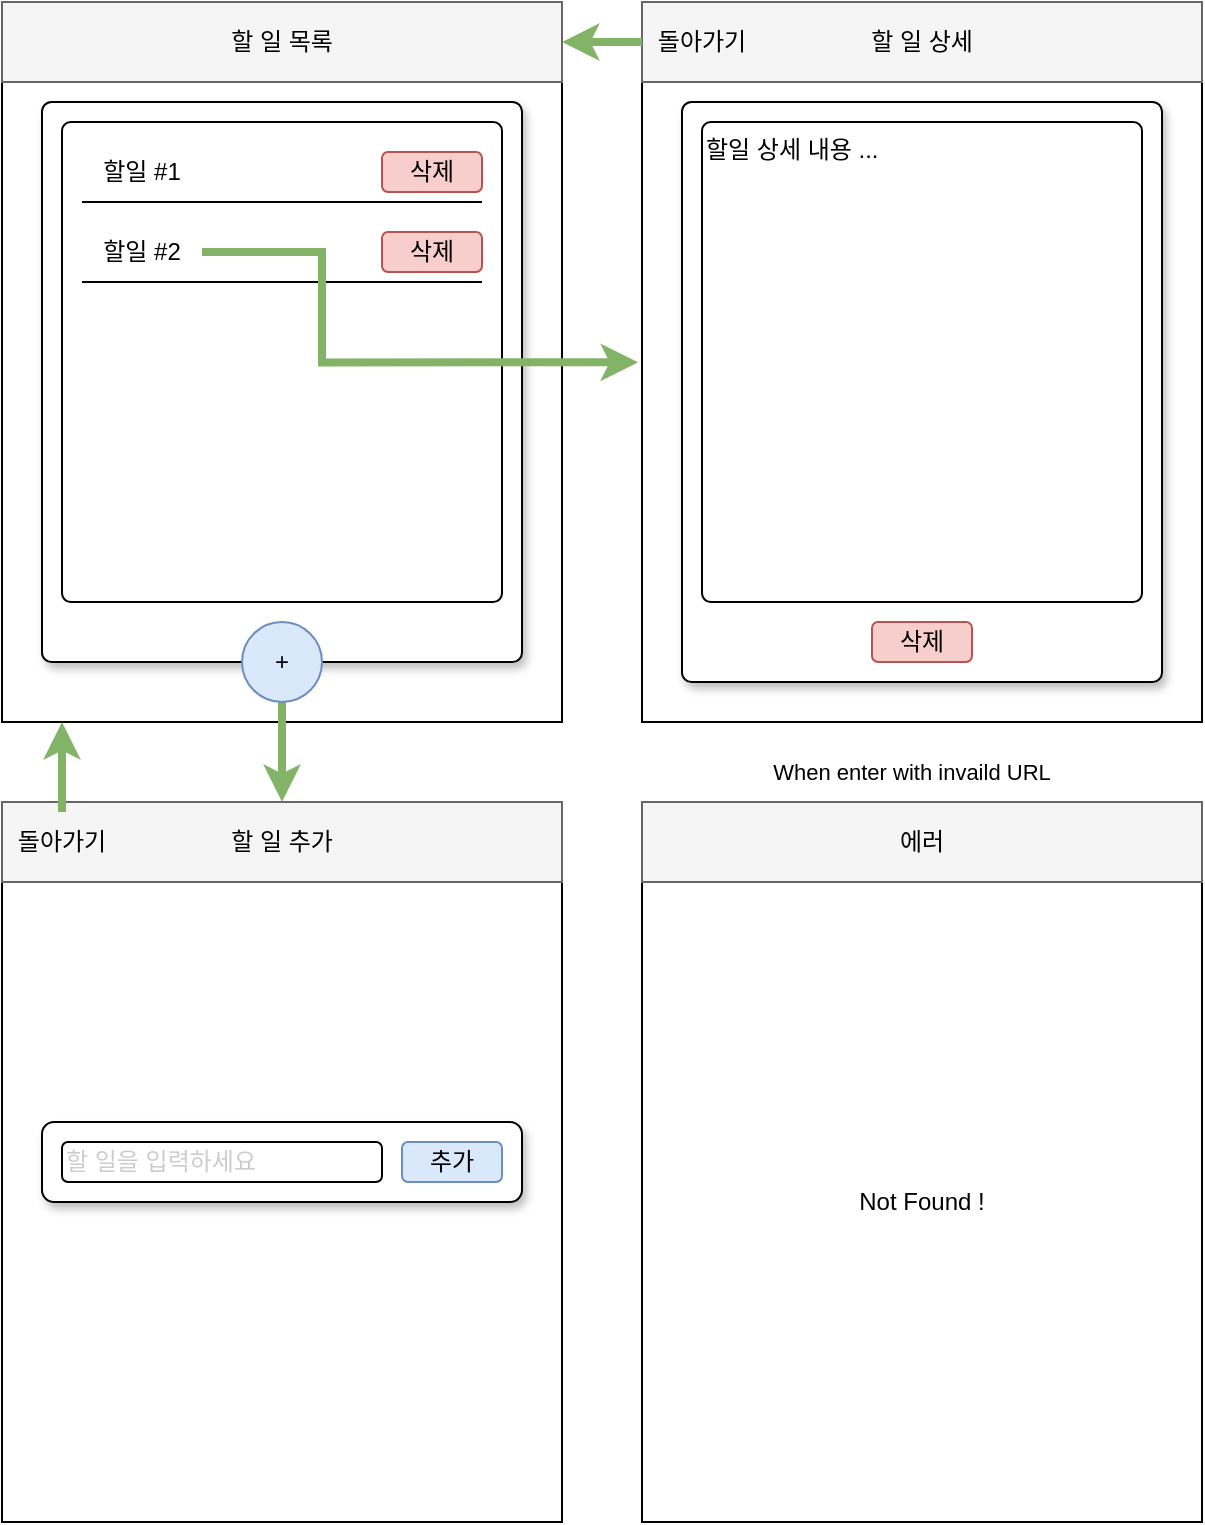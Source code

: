 <mxfile version="20.0.3" type="onedrive" pages="2"><diagram id="UnuEL5qQGzjxeCcSjCkZ" name="UI/UX"><mxGraphModel dx="2037" dy="1099" grid="1" gridSize="10" guides="1" tooltips="1" connect="1" arrows="1" fold="1" page="1" pageScale="1" pageWidth="827" pageHeight="1169" math="0" shadow="0"><root><mxCell id="0"/><mxCell id="1" parent="0"/><mxCell id="XHV6EdrptS_t0fvLdPVQ-52" value="" style="group" parent="1" vertex="1" connectable="0"><mxGeometry x="80" y="520" width="280" height="360" as="geometry"/></mxCell><mxCell id="XHV6EdrptS_t0fvLdPVQ-53" value="" style="rounded=0;whiteSpace=wrap;html=1;" parent="XHV6EdrptS_t0fvLdPVQ-52" vertex="1"><mxGeometry y="40" width="280" height="320" as="geometry"/></mxCell><mxCell id="XHV6EdrptS_t0fvLdPVQ-54" value="" style="rounded=0;whiteSpace=wrap;html=1;fillColor=#f5f5f5;strokeColor=#666666;fontColor=#333333;" parent="XHV6EdrptS_t0fvLdPVQ-52" vertex="1"><mxGeometry width="280" height="40" as="geometry"/></mxCell><mxCell id="XHV6EdrptS_t0fvLdPVQ-55" value="할 일 추가" style="text;html=1;strokeColor=none;fillColor=none;align=center;verticalAlign=middle;whiteSpace=wrap;rounded=0;" parent="XHV6EdrptS_t0fvLdPVQ-52" vertex="1"><mxGeometry x="110" y="5" width="60" height="30" as="geometry"/></mxCell><mxCell id="XHV6EdrptS_t0fvLdPVQ-56" value="" style="rounded=1;whiteSpace=wrap;html=1;shadow=1;" parent="XHV6EdrptS_t0fvLdPVQ-52" vertex="1"><mxGeometry x="20" y="160" width="240" height="40" as="geometry"/></mxCell><mxCell id="XHV6EdrptS_t0fvLdPVQ-67" value="추가" style="rounded=1;whiteSpace=wrap;html=1;fillColor=#dae8fc;strokeColor=#6c8ebf;" parent="XHV6EdrptS_t0fvLdPVQ-52" vertex="1"><mxGeometry x="200" y="170" width="50" height="20" as="geometry"/></mxCell><mxCell id="XHV6EdrptS_t0fvLdPVQ-57" value="&lt;font color=&quot;#cccccc&quot;&gt;할 일을 입력하세요&lt;/font&gt;" style="rounded=1;whiteSpace=wrap;html=1;align=left;" parent="XHV6EdrptS_t0fvLdPVQ-52" vertex="1"><mxGeometry x="30" y="170" width="160" height="20" as="geometry"/></mxCell><mxCell id="XHV6EdrptS_t0fvLdPVQ-68" style="edgeStyle=orthogonalEdgeStyle;rounded=0;orthogonalLoop=1;jettySize=auto;html=1;exitX=0.5;exitY=1;exitDx=0;exitDy=0;" parent="XHV6EdrptS_t0fvLdPVQ-52" source="XHV6EdrptS_t0fvLdPVQ-56" target="XHV6EdrptS_t0fvLdPVQ-56" edge="1"><mxGeometry relative="1" as="geometry"/></mxCell><mxCell id="XHV6EdrptS_t0fvLdPVQ-69" value="돌아가기" style="text;html=1;strokeColor=none;fillColor=none;align=center;verticalAlign=middle;whiteSpace=wrap;rounded=0;" parent="XHV6EdrptS_t0fvLdPVQ-52" vertex="1"><mxGeometry y="5" width="60" height="30" as="geometry"/></mxCell><mxCell id="XHV6EdrptS_t0fvLdPVQ-51" value="" style="group" parent="1" vertex="1" connectable="0"><mxGeometry x="80" y="120" width="280" height="360" as="geometry"/></mxCell><mxCell id="XHV6EdrptS_t0fvLdPVQ-47" value="" style="rounded=0;whiteSpace=wrap;html=1;" parent="XHV6EdrptS_t0fvLdPVQ-51" vertex="1"><mxGeometry y="40" width="280" height="320" as="geometry"/></mxCell><mxCell id="XHV6EdrptS_t0fvLdPVQ-48" value="" style="rounded=0;whiteSpace=wrap;html=1;fillColor=#f5f5f5;strokeColor=#666666;fontColor=#333333;" parent="XHV6EdrptS_t0fvLdPVQ-51" vertex="1"><mxGeometry width="280" height="40" as="geometry"/></mxCell><mxCell id="XHV6EdrptS_t0fvLdPVQ-49" value="할 일 목록" style="text;html=1;strokeColor=none;fillColor=none;align=center;verticalAlign=middle;whiteSpace=wrap;rounded=0;" parent="XHV6EdrptS_t0fvLdPVQ-51" vertex="1"><mxGeometry x="110" y="5" width="60" height="30" as="geometry"/></mxCell><mxCell id="XHV6EdrptS_t0fvLdPVQ-22" value="" style="rounded=1;whiteSpace=wrap;html=1;perimeterSpacing=0;perimeter=rectanglePerimeter;arcSize=2;shadow=1;" parent="1" vertex="1"><mxGeometry x="100" y="170" width="240" height="280" as="geometry"/></mxCell><mxCell id="XHV6EdrptS_t0fvLdPVQ-23" value="" style="rounded=1;whiteSpace=wrap;html=1;arcSize=2;" parent="1" vertex="1"><mxGeometry x="110" y="180" width="220" height="240" as="geometry"/></mxCell><mxCell id="XHV6EdrptS_t0fvLdPVQ-24" value="" style="group" parent="1" vertex="1" connectable="0"><mxGeometry x="120" y="190" width="200" height="30" as="geometry"/></mxCell><mxCell id="XHV6EdrptS_t0fvLdPVQ-25" value="할일 #1" style="text;html=1;strokeColor=none;fillColor=none;align=center;verticalAlign=middle;whiteSpace=wrap;rounded=0;" parent="XHV6EdrptS_t0fvLdPVQ-24" vertex="1"><mxGeometry width="60" height="30" as="geometry"/></mxCell><mxCell id="XHV6EdrptS_t0fvLdPVQ-26" value="" style="endArrow=none;html=1;rounded=0;" parent="XHV6EdrptS_t0fvLdPVQ-24" edge="1"><mxGeometry width="50" height="50" relative="1" as="geometry"><mxPoint y="30" as="sourcePoint"/><mxPoint x="200" y="30" as="targetPoint"/></mxGeometry></mxCell><mxCell id="XHV6EdrptS_t0fvLdPVQ-27" value="삭제" style="rounded=1;whiteSpace=wrap;html=1;fillColor=#f8cecc;strokeColor=#b85450;" parent="XHV6EdrptS_t0fvLdPVQ-24" vertex="1"><mxGeometry x="150" y="5" width="50" height="20" as="geometry"/></mxCell><mxCell id="XHV6EdrptS_t0fvLdPVQ-28" value="" style="group" parent="1" vertex="1" connectable="0"><mxGeometry x="120" y="230" width="200" height="30" as="geometry"/></mxCell><mxCell id="XHV6EdrptS_t0fvLdPVQ-29" value="할일 #2" style="text;html=1;strokeColor=none;fillColor=none;align=center;verticalAlign=middle;whiteSpace=wrap;rounded=0;" parent="XHV6EdrptS_t0fvLdPVQ-28" vertex="1"><mxGeometry width="60" height="30" as="geometry"/></mxCell><mxCell id="XHV6EdrptS_t0fvLdPVQ-30" value="" style="endArrow=none;html=1;rounded=0;" parent="XHV6EdrptS_t0fvLdPVQ-28" edge="1"><mxGeometry width="50" height="50" relative="1" as="geometry"><mxPoint y="30" as="sourcePoint"/><mxPoint x="200" y="30" as="targetPoint"/></mxGeometry></mxCell><mxCell id="XHV6EdrptS_t0fvLdPVQ-31" value="삭제" style="rounded=1;whiteSpace=wrap;html=1;fillColor=#f8cecc;strokeColor=#b85450;" parent="XHV6EdrptS_t0fvLdPVQ-28" vertex="1"><mxGeometry x="150" y="5" width="50" height="20" as="geometry"/></mxCell><mxCell id="XHV6EdrptS_t0fvLdPVQ-102" style="edgeStyle=orthogonalEdgeStyle;rounded=0;orthogonalLoop=1;jettySize=auto;html=1;entryX=0.5;entryY=0;entryDx=0;entryDy=0;fontSize=11;fontColor=#000000;strokeWidth=4;fillColor=#d5e8d4;strokeColor=#82b366;" parent="1" source="XHV6EdrptS_t0fvLdPVQ-32" target="XHV6EdrptS_t0fvLdPVQ-54" edge="1"><mxGeometry relative="1" as="geometry"/></mxCell><mxCell id="XHV6EdrptS_t0fvLdPVQ-32" value="+" style="ellipse;whiteSpace=wrap;html=1;aspect=fixed;fillColor=#dae8fc;strokeColor=#6c8ebf;" parent="1" vertex="1"><mxGeometry x="200" y="430" width="40" height="40" as="geometry"/></mxCell><mxCell id="XHV6EdrptS_t0fvLdPVQ-70" value="" style="group" parent="1" vertex="1" connectable="0"><mxGeometry x="400" y="120" width="280" height="360" as="geometry"/></mxCell><mxCell id="XHV6EdrptS_t0fvLdPVQ-71" value="" style="rounded=0;whiteSpace=wrap;html=1;" parent="XHV6EdrptS_t0fvLdPVQ-70" vertex="1"><mxGeometry y="40" width="280" height="320" as="geometry"/></mxCell><mxCell id="XHV6EdrptS_t0fvLdPVQ-72" value="" style="rounded=0;whiteSpace=wrap;html=1;fillColor=#f5f5f5;strokeColor=#666666;fontColor=#333333;" parent="XHV6EdrptS_t0fvLdPVQ-70" vertex="1"><mxGeometry width="280" height="40" as="geometry"/></mxCell><mxCell id="XHV6EdrptS_t0fvLdPVQ-73" value="할 일 상세" style="text;html=1;strokeColor=none;fillColor=none;align=center;verticalAlign=middle;whiteSpace=wrap;rounded=0;" parent="XHV6EdrptS_t0fvLdPVQ-70" vertex="1"><mxGeometry x="110" y="5" width="60" height="30" as="geometry"/></mxCell><mxCell id="XHV6EdrptS_t0fvLdPVQ-87" value="돌아가기" style="text;html=1;strokeColor=none;fillColor=none;align=center;verticalAlign=middle;whiteSpace=wrap;rounded=0;" parent="XHV6EdrptS_t0fvLdPVQ-70" vertex="1"><mxGeometry y="5" width="60" height="30" as="geometry"/></mxCell><mxCell id="XHV6EdrptS_t0fvLdPVQ-86" value="" style="group" parent="1" vertex="1" connectable="0"><mxGeometry x="420" y="170" width="240" height="290" as="geometry"/></mxCell><mxCell id="XHV6EdrptS_t0fvLdPVQ-74" value="" style="rounded=1;whiteSpace=wrap;html=1;perimeterSpacing=0;perimeter=rectanglePerimeter;arcSize=2;shadow=1;" parent="XHV6EdrptS_t0fvLdPVQ-86" vertex="1"><mxGeometry width="240" height="290" as="geometry"/></mxCell><mxCell id="XHV6EdrptS_t0fvLdPVQ-75" value="할일 상세 내용 ..." style="rounded=1;whiteSpace=wrap;html=1;glass=0;sketch=0;shadow=0;arcSize=2;align=left;verticalAlign=top;" parent="XHV6EdrptS_t0fvLdPVQ-86" vertex="1"><mxGeometry x="10" y="10" width="220" height="240" as="geometry"/></mxCell><mxCell id="XHV6EdrptS_t0fvLdPVQ-85" value="삭제" style="rounded=1;whiteSpace=wrap;html=1;fillColor=#f8cecc;strokeColor=#b85450;" parent="XHV6EdrptS_t0fvLdPVQ-86" vertex="1"><mxGeometry x="95" y="260" width="50" height="20" as="geometry"/></mxCell><mxCell id="XHV6EdrptS_t0fvLdPVQ-88" value="" style="group;verticalAlign=middle;fontStyle=1" parent="1" vertex="1" connectable="0"><mxGeometry x="400" y="520" width="280" height="360" as="geometry"/></mxCell><mxCell id="XHV6EdrptS_t0fvLdPVQ-89" value="Not Found !" style="rounded=0;whiteSpace=wrap;html=1;" parent="XHV6EdrptS_t0fvLdPVQ-88" vertex="1"><mxGeometry y="40" width="280" height="320" as="geometry"/></mxCell><mxCell id="XHV6EdrptS_t0fvLdPVQ-90" value="" style="rounded=0;whiteSpace=wrap;html=1;fillColor=#f5f5f5;strokeColor=#666666;fontColor=#333333;" parent="XHV6EdrptS_t0fvLdPVQ-88" vertex="1"><mxGeometry width="280" height="40" as="geometry"/></mxCell><mxCell id="XHV6EdrptS_t0fvLdPVQ-91" value="에러" style="text;html=1;strokeColor=none;fillColor=none;align=center;verticalAlign=middle;whiteSpace=wrap;rounded=0;" parent="XHV6EdrptS_t0fvLdPVQ-88" vertex="1"><mxGeometry x="110" y="5" width="60" height="30" as="geometry"/></mxCell><mxCell id="XHV6EdrptS_t0fvLdPVQ-95" style="edgeStyle=orthogonalEdgeStyle;rounded=0;orthogonalLoop=1;jettySize=auto;html=1;exitX=0.5;exitY=1;exitDx=0;exitDy=0;" parent="XHV6EdrptS_t0fvLdPVQ-88" edge="1"><mxGeometry relative="1" as="geometry"><mxPoint x="140" y="200" as="sourcePoint"/><mxPoint x="140" y="200" as="targetPoint"/></mxGeometry></mxCell><mxCell id="XHV6EdrptS_t0fvLdPVQ-99" style="edgeStyle=orthogonalEdgeStyle;rounded=0;orthogonalLoop=1;jettySize=auto;html=1;fontSize=11;fontColor=#CCCCCC;strokeWidth=4;fillColor=#d5e8d4;strokeColor=#82b366;" parent="1" source="XHV6EdrptS_t0fvLdPVQ-87" target="XHV6EdrptS_t0fvLdPVQ-48" edge="1"><mxGeometry relative="1" as="geometry"/></mxCell><mxCell id="XHV6EdrptS_t0fvLdPVQ-100" style="edgeStyle=orthogonalEdgeStyle;rounded=0;orthogonalLoop=1;jettySize=auto;html=1;fontSize=11;fontColor=#CCCCCC;strokeWidth=4;fillColor=#d5e8d4;strokeColor=#82b366;" parent="1" source="XHV6EdrptS_t0fvLdPVQ-69" edge="1"><mxGeometry relative="1" as="geometry"><mxPoint x="110" y="480" as="targetPoint"/></mxGeometry></mxCell><mxCell id="XHV6EdrptS_t0fvLdPVQ-101" value="When enter with invaild URL" style="text;html=1;strokeColor=none;fillColor=none;align=center;verticalAlign=middle;whiteSpace=wrap;rounded=0;shadow=1;glass=0;sketch=0;fontSize=11;fontColor=#000000;" parent="1" vertex="1"><mxGeometry x="450" y="490" width="170" height="30" as="geometry"/></mxCell><mxCell id="XHV6EdrptS_t0fvLdPVQ-103" style="edgeStyle=orthogonalEdgeStyle;rounded=0;orthogonalLoop=1;jettySize=auto;html=1;fontSize=11;fontColor=#000000;strokeWidth=4;fillColor=#d5e8d4;strokeColor=#82b366;entryX=-0.007;entryY=0.438;entryDx=0;entryDy=0;entryPerimeter=0;" parent="1" source="XHV6EdrptS_t0fvLdPVQ-29" target="XHV6EdrptS_t0fvLdPVQ-71" edge="1"><mxGeometry relative="1" as="geometry"><mxPoint x="390" y="300" as="targetPoint"/><Array as="points"><mxPoint x="240" y="245"/><mxPoint x="240" y="300"/></Array></mxGeometry></mxCell></root></mxGraphModel></diagram><diagram id="aDBN0GqfVx1zIMaxM_8m" name="Components"><mxGraphModel grid="1" page="1" gridSize="10" guides="1" tooltips="1" connect="1" arrows="1" fold="1" pageScale="1" pageWidth="827" pageHeight="1169" math="0" shadow="0"><root><mxCell id="0"/><mxCell id="1" parent="0"/><mxCell id="KAkCvPiLn8RQTktEsyG9-1" value="" style="group" vertex="1" connectable="0" parent="1"><mxGeometry x="80" y="120" width="280" height="360" as="geometry"/></mxCell><mxCell id="KAkCvPiLn8RQTktEsyG9-2" value="" style="rounded=0;whiteSpace=wrap;html=1;" vertex="1" parent="KAkCvPiLn8RQTktEsyG9-1"><mxGeometry y="40" width="280" height="320" as="geometry"/></mxCell><mxCell id="KAkCvPiLn8RQTktEsyG9-3" value="" style="rounded=0;whiteSpace=wrap;html=1;fillColor=#f5f5f5;strokeColor=#666666;fontColor=#333333;" vertex="1" parent="KAkCvPiLn8RQTktEsyG9-1"><mxGeometry width="280" height="40" as="geometry"/></mxCell><mxCell id="KAkCvPiLn8RQTktEsyG9-4" value="할 일 목록" style="text;html=1;strokeColor=none;fillColor=none;align=center;verticalAlign=middle;whiteSpace=wrap;rounded=0;" vertex="1" parent="KAkCvPiLn8RQTktEsyG9-1"><mxGeometry x="110" y="5" width="60" height="30" as="geometry"/></mxCell><mxCell id="KAkCvPiLn8RQTktEsyG9-6" style="edgeStyle=orthogonalEdgeStyle;rounded=0;orthogonalLoop=1;jettySize=auto;html=1;fontSize=11;fontColor=#000000;strokeWidth=1;" edge="1" parent="1" source="KAkCvPiLn8RQTktEsyG9-3"><mxGeometry relative="1" as="geometry"><mxPoint x="440" y="140" as="targetPoint"/></mxGeometry></mxCell><mxCell id="KAkCvPiLn8RQTktEsyG9-7" value="&lt;h1&gt;PageHeader&lt;/h1&gt;&lt;p&gt;&lt;/p&gt;&lt;ul&gt;&lt;li&gt;각 URL 에 해당하는 페이지 제목 표시&lt;/li&gt;&lt;ul&gt;&lt;li&gt;/ - 할 일 목록&lt;/li&gt;&lt;li&gt;/add&amp;nbsp; - 할 일 추가&lt;/li&gt;&lt;li&gt;/detail/:id - 할 일 상세&lt;/li&gt;&lt;li&gt;기타 URL - 에러&lt;/li&gt;&lt;/ul&gt;&lt;li&gt;[할 일 목록] 외 페이지 &quot;돌아가기&quot; 링크 표시(왼쪽)&lt;/li&gt;&lt;ul&gt;&lt;li&gt;링크 주소는 [할 일 목록, /] 이다.&amp;nbsp;&lt;/li&gt;&lt;/ul&gt;&lt;/ul&gt;&lt;p&gt;&lt;/p&gt;" style="text;html=1;strokeColor=none;fillColor=none;spacing=5;spacingTop=-20;whiteSpace=wrap;overflow=hidden;rounded=0;shadow=1;glass=0;sketch=0;fontSize=11;fontColor=#000000;" vertex="1" parent="1"><mxGeometry x="440" y="120" width="260" height="170" as="geometry"/></mxCell><mxCell id="KAkCvPiLn8RQTktEsyG9-13" value="Testcase" style="shape=table;startSize=30;container=1;collapsible=0;childLayout=tableLayout;fixedRows=1;rowLines=0;fontStyle=1;rounded=0;shadow=1;glass=0;sketch=0;fontSize=11;fontColor=#000000;" vertex="1" parent="1"><mxGeometry x="440" y="280" width="280" height="150" as="geometry"/></mxCell><mxCell id="KAkCvPiLn8RQTktEsyG9-14" value="" style="shape=tableRow;horizontal=0;startSize=0;swimlaneHead=0;swimlaneBody=0;top=0;left=0;bottom=0;right=0;collapsible=0;dropTarget=0;fillColor=none;points=[[0,0.5],[1,0.5]];portConstraint=eastwest;rounded=0;shadow=1;glass=0;sketch=0;fontSize=11;fontColor=#000000;" vertex="1" parent="KAkCvPiLn8RQTktEsyG9-13"><mxGeometry y="30" width="280" height="30" as="geometry"/></mxCell><mxCell id="KAkCvPiLn8RQTktEsyG9-15" value="1" style="shape=partialRectangle;html=1;whiteSpace=wrap;connectable=0;fillColor=none;top=0;left=0;bottom=0;right=0;overflow=hidden;pointerEvents=1;rounded=0;shadow=1;glass=0;sketch=0;fontSize=11;fontColor=#000000;" vertex="1" parent="KAkCvPiLn8RQTktEsyG9-14"><mxGeometry width="62" height="30" as="geometry"><mxRectangle width="62" height="30" as="alternateBounds"/></mxGeometry></mxCell><mxCell id="KAkCvPiLn8RQTktEsyG9-16" value="&lt;span style=&quot;&quot;&gt;페이지의 제목을 표시&amp;nbsp;&lt;/span&gt;" style="shape=partialRectangle;html=1;whiteSpace=wrap;connectable=0;fillColor=none;top=0;left=0;bottom=0;right=0;align=left;spacingLeft=6;overflow=hidden;rounded=0;shadow=1;glass=0;sketch=0;fontSize=11;fontColor=#000000;" vertex="1" parent="KAkCvPiLn8RQTktEsyG9-14"><mxGeometry x="62" width="218" height="30" as="geometry"><mxRectangle width="218" height="30" as="alternateBounds"/></mxGeometry></mxCell><mxCell id="KAkCvPiLn8RQTktEsyG9-17" value="" style="shape=tableRow;horizontal=0;startSize=0;swimlaneHead=0;swimlaneBody=0;top=0;left=0;bottom=0;right=0;collapsible=0;dropTarget=0;fillColor=none;points=[[0,0.5],[1,0.5]];portConstraint=eastwest;rounded=0;shadow=1;glass=0;sketch=0;fontSize=11;fontColor=#000000;" vertex="1" parent="KAkCvPiLn8RQTktEsyG9-13"><mxGeometry y="60" width="280" height="30" as="geometry"/></mxCell><mxCell id="KAkCvPiLn8RQTktEsyG9-18" value="2" style="shape=partialRectangle;html=1;whiteSpace=wrap;connectable=0;fillColor=none;top=0;left=0;bottom=0;right=0;overflow=hidden;rounded=0;shadow=1;glass=0;sketch=0;fontSize=11;fontColor=#000000;" vertex="1" parent="KAkCvPiLn8RQTktEsyG9-17"><mxGeometry width="62" height="30" as="geometry"><mxRectangle width="62" height="30" as="alternateBounds"/></mxGeometry></mxCell><mxCell id="KAkCvPiLn8RQTktEsyG9-19" value="&lt;span style=&quot;&quot;&gt;주어진 URL에 해당하는 페이지 제목 표시&lt;/span&gt;" style="shape=partialRectangle;html=1;whiteSpace=wrap;connectable=0;fillColor=none;top=0;left=0;bottom=0;right=0;align=left;spacingLeft=6;overflow=hidden;rounded=0;shadow=1;glass=0;sketch=0;fontSize=11;fontColor=#000000;" vertex="1" parent="KAkCvPiLn8RQTktEsyG9-17"><mxGeometry x="62" width="218" height="30" as="geometry"><mxRectangle width="218" height="30" as="alternateBounds"/></mxGeometry></mxCell><mxCell id="KAkCvPiLn8RQTktEsyG9-20" value="" style="shape=tableRow;horizontal=0;startSize=0;swimlaneHead=0;swimlaneBody=0;top=0;left=0;bottom=0;right=0;collapsible=0;dropTarget=0;fillColor=none;points=[[0,0.5],[1,0.5]];portConstraint=eastwest;rounded=0;shadow=1;glass=0;sketch=0;fontSize=11;fontColor=#000000;" vertex="1" parent="KAkCvPiLn8RQTktEsyG9-13"><mxGeometry y="90" width="280" height="30" as="geometry"/></mxCell><mxCell id="KAkCvPiLn8RQTktEsyG9-21" value="3" style="shape=partialRectangle;html=1;whiteSpace=wrap;connectable=0;fillColor=none;top=0;left=0;bottom=0;right=0;overflow=hidden;rounded=0;shadow=1;glass=0;sketch=0;fontSize=11;fontColor=#000000;" vertex="1" parent="KAkCvPiLn8RQTktEsyG9-20"><mxGeometry width="62" height="30" as="geometry"><mxRectangle width="62" height="30" as="alternateBounds"/></mxGeometry></mxCell><mxCell id="KAkCvPiLn8RQTktEsyG9-22" value="&lt;span style=&quot;&quot;&gt;할 일 목록 외 페이지 에서 돌아가기 링크 표시&lt;/span&gt;" style="shape=partialRectangle;html=1;whiteSpace=wrap;connectable=0;fillColor=none;top=0;left=0;bottom=0;right=0;align=left;spacingLeft=6;overflow=hidden;rounded=0;shadow=1;glass=0;sketch=0;fontSize=11;fontColor=#000000;" vertex="1" parent="KAkCvPiLn8RQTktEsyG9-20"><mxGeometry x="62" width="218" height="30" as="geometry"><mxRectangle width="218" height="30" as="alternateBounds"/></mxGeometry></mxCell><mxCell id="KAkCvPiLn8RQTktEsyG9-23" style="shape=tableRow;horizontal=0;startSize=0;swimlaneHead=0;swimlaneBody=0;top=0;left=0;bottom=0;right=0;collapsible=0;dropTarget=0;fillColor=none;points=[[0,0.5],[1,0.5]];portConstraint=eastwest;rounded=0;shadow=1;glass=0;sketch=0;fontSize=11;fontColor=#000000;" vertex="1" parent="KAkCvPiLn8RQTktEsyG9-13"><mxGeometry y="120" width="280" height="30" as="geometry"/></mxCell><mxCell id="KAkCvPiLn8RQTktEsyG9-24" value="4" style="shape=partialRectangle;html=1;whiteSpace=wrap;connectable=0;fillColor=none;top=0;left=0;bottom=0;right=0;overflow=hidden;rounded=0;shadow=1;glass=0;sketch=0;fontSize=11;fontColor=#000000;" vertex="1" parent="KAkCvPiLn8RQTktEsyG9-23"><mxGeometry width="62" height="30" as="geometry"><mxRectangle width="62" height="30" as="alternateBounds"/></mxGeometry></mxCell><mxCell id="KAkCvPiLn8RQTktEsyG9-25" value="돌아가기 클릭 시 홈 URL(/) 로 이동" style="shape=partialRectangle;html=1;whiteSpace=wrap;connectable=0;fillColor=none;top=0;left=0;bottom=0;right=0;align=left;spacingLeft=6;overflow=hidden;rounded=0;shadow=1;glass=0;sketch=0;fontSize=11;fontColor=#000000;" vertex="1" parent="KAkCvPiLn8RQTktEsyG9-23"><mxGeometry x="62" width="218" height="30" as="geometry"><mxRectangle width="218" height="30" as="alternateBounds"/></mxGeometry></mxCell><mxCell id="5vX30hmIdo67x1t4T0Ms-11" style="edgeStyle=none;rounded=0;orthogonalLoop=1;jettySize=auto;html=1;entryX=0;entryY=0.25;entryDx=0;entryDy=0;startArrow=none;startFill=0;strokeWidth=1;exitX=1;exitY=0.5;exitDx=0;exitDy=0;" edge="1" parent="1" source="KAkCvPiLn8RQTktEsyG9-2" target="2k5fZDhO57DiJUSeZ5uR-1"><mxGeometry relative="1" as="geometry"><mxPoint x="360" y="310" as="sourcePoint"/><Array as="points"><mxPoint x="390" y="320"/><mxPoint x="390" y="510"/></Array></mxGeometry></mxCell><mxCell id="Aj_cfT7-RAcCu2Pbu-5n-1" value="" style="rounded=1;whiteSpace=wrap;html=1;perimeterSpacing=0;perimeter=rectanglePerimeter;arcSize=2;shadow=1;" vertex="1" parent="1"><mxGeometry x="100" y="170" width="240" height="280" as="geometry"/></mxCell><mxCell id="Aj_cfT7-RAcCu2Pbu-5n-2" value="" style="rounded=1;whiteSpace=wrap;html=1;arcSize=2;" vertex="1" parent="1"><mxGeometry x="110" y="180" width="220" height="240" as="geometry"/></mxCell><mxCell id="Aj_cfT7-RAcCu2Pbu-5n-3" value="" style="group" vertex="1" connectable="0" parent="1"><mxGeometry x="120" y="190" width="200" height="30" as="geometry"/></mxCell><mxCell id="Aj_cfT7-RAcCu2Pbu-5n-4" value="할일 #1" style="text;html=1;strokeColor=none;fillColor=none;align=center;verticalAlign=middle;whiteSpace=wrap;rounded=0;" vertex="1" parent="Aj_cfT7-RAcCu2Pbu-5n-3"><mxGeometry width="60" height="30" as="geometry"/></mxCell><mxCell id="Aj_cfT7-RAcCu2Pbu-5n-5" value="" style="endArrow=none;html=1;rounded=0;" edge="1" parent="Aj_cfT7-RAcCu2Pbu-5n-3"><mxGeometry width="50" height="50" relative="1" as="geometry"><mxPoint y="30" as="sourcePoint"/><mxPoint x="200" y="30" as="targetPoint"/></mxGeometry></mxCell><mxCell id="Aj_cfT7-RAcCu2Pbu-5n-6" value="삭제" style="rounded=1;whiteSpace=wrap;html=1;fillColor=#f8cecc;strokeColor=#b85450;" vertex="1" parent="Aj_cfT7-RAcCu2Pbu-5n-3"><mxGeometry x="150" y="5" width="50" height="20" as="geometry"/></mxCell><mxCell id="Aj_cfT7-RAcCu2Pbu-5n-7" value="" style="group" vertex="1" connectable="0" parent="1"><mxGeometry x="120" y="230" width="200" height="30" as="geometry"/></mxCell><mxCell id="Aj_cfT7-RAcCu2Pbu-5n-8" value="할일 #2" style="text;html=1;strokeColor=none;fillColor=none;align=center;verticalAlign=middle;whiteSpace=wrap;rounded=0;" vertex="1" parent="Aj_cfT7-RAcCu2Pbu-5n-7"><mxGeometry width="60" height="30" as="geometry"/></mxCell><mxCell id="Aj_cfT7-RAcCu2Pbu-5n-9" value="" style="endArrow=none;html=1;rounded=0;" edge="1" parent="Aj_cfT7-RAcCu2Pbu-5n-7"><mxGeometry width="50" height="50" relative="1" as="geometry"><mxPoint y="30" as="sourcePoint"/><mxPoint x="200" y="30" as="targetPoint"/></mxGeometry></mxCell><mxCell id="Aj_cfT7-RAcCu2Pbu-5n-10" value="삭제" style="rounded=1;whiteSpace=wrap;html=1;fillColor=#f8cecc;strokeColor=#b85450;" vertex="1" parent="Aj_cfT7-RAcCu2Pbu-5n-7"><mxGeometry x="150" y="5" width="50" height="20" as="geometry"/></mxCell><mxCell id="Aj_cfT7-RAcCu2Pbu-5n-15" style="edgeStyle=orthogonalEdgeStyle;rounded=0;orthogonalLoop=1;jettySize=auto;html=1;" edge="1" parent="1" source="Aj_cfT7-RAcCu2Pbu-5n-11" target="Aj_cfT7-RAcCu2Pbu-5n-14"><mxGeometry relative="1" as="geometry"/></mxCell><mxCell id="2k5fZDhO57DiJUSeZ5uR-26" style="edgeStyle=none;orthogonalLoop=1;jettySize=auto;html=1;entryX=1;entryY=0.5;entryDx=0;entryDy=0;strokeWidth=4;rounded=1;fillColor=#dae8fc;strokeColor=#6c8ebf;dashed=1;dashPattern=1 1;startArrow=oval;startFill=1;" edge="1" parent="1" source="Aj_cfT7-RAcCu2Pbu-5n-11" target="5vX30hmIdo67x1t4T0Ms-3"><mxGeometry relative="1" as="geometry"><mxPoint x="-40" y="680" as="targetPoint"/><Array as="points"><mxPoint y="450"/><mxPoint y="500"/></Array></mxGeometry></mxCell><mxCell id="Aj_cfT7-RAcCu2Pbu-5n-11" value="+" style="ellipse;whiteSpace=wrap;html=1;aspect=fixed;fillColor=#dae8fc;strokeColor=#6c8ebf;" vertex="1" parent="1"><mxGeometry x="200" y="430" width="40" height="40" as="geometry"/></mxCell><mxCell id="Aj_cfT7-RAcCu2Pbu-5n-14" value="&lt;h1&gt;Button&lt;/h1&gt;&lt;p&gt;&lt;/p&gt;&lt;ul&gt;&lt;li&gt;공통 컴포넌트&lt;/li&gt;&lt;ul&gt;&lt;li&gt;부모 컴포넌트에서 버튼 라벨 결정&lt;/li&gt;&lt;/ul&gt;&lt;li&gt;디폴트 스타일&lt;/li&gt;&lt;ul&gt;&lt;li&gt;background-color #304FFE (prop)&lt;/li&gt;&lt;li&gt;hover-color #1E40FF (prop)&lt;/li&gt;&lt;li&gt;active - box-shadow: inset 5px 5px 10px rgba(0,0,0,0.2)&lt;/li&gt;&lt;/ul&gt;&lt;li&gt;버튼 클릭 가능&lt;/li&gt;&lt;ul&gt;&lt;li&gt;동작은 부모 컴포넌트가 결정&lt;/li&gt;&lt;/ul&gt;&lt;/ul&gt;&lt;p&gt;&lt;/p&gt;" style="text;html=1;strokeColor=none;fillColor=none;spacing=5;spacingTop=-20;whiteSpace=wrap;overflow=hidden;rounded=0;shadow=1;glass=0;sketch=0;fontSize=11;fontColor=#000000;" vertex="1" parent="1"><mxGeometry x="90" y="520" width="260" height="170" as="geometry"/></mxCell><mxCell id="Aj_cfT7-RAcCu2Pbu-5n-16" style="edgeStyle=orthogonalEdgeStyle;rounded=0;orthogonalLoop=1;jettySize=auto;html=1;entryX=0.75;entryY=0;entryDx=0;entryDy=0;exitX=0;exitY=0.5;exitDx=0;exitDy=0;" edge="1" parent="1" source="Aj_cfT7-RAcCu2Pbu-5n-10" target="Aj_cfT7-RAcCu2Pbu-5n-14"><mxGeometry relative="1" as="geometry"/></mxCell><mxCell id="tnw1X2cQ-B0gdmTSnxlE-1" value="Testcase" style="shape=table;startSize=30;container=1;collapsible=0;childLayout=tableLayout;fixedRows=1;rowLines=0;fontStyle=1;rounded=0;shadow=1;glass=0;sketch=0;fontSize=11;fontColor=#000000;" vertex="1" parent="1"><mxGeometry x="80" y="690" width="280" height="150" as="geometry"/></mxCell><mxCell id="tnw1X2cQ-B0gdmTSnxlE-2" value="" style="shape=tableRow;horizontal=0;startSize=0;swimlaneHead=0;swimlaneBody=0;top=0;left=0;bottom=0;right=0;collapsible=0;dropTarget=0;fillColor=none;points=[[0,0.5],[1,0.5]];portConstraint=eastwest;rounded=0;shadow=1;glass=0;sketch=0;fontSize=11;fontColor=#000000;" vertex="1" parent="tnw1X2cQ-B0gdmTSnxlE-1"><mxGeometry y="30" width="280" height="30" as="geometry"/></mxCell><mxCell id="tnw1X2cQ-B0gdmTSnxlE-3" value="1" style="shape=partialRectangle;html=1;whiteSpace=wrap;connectable=0;fillColor=none;top=0;left=0;bottom=0;right=0;overflow=hidden;pointerEvents=1;rounded=0;shadow=1;glass=0;sketch=0;fontSize=11;fontColor=#000000;" vertex="1" parent="tnw1X2cQ-B0gdmTSnxlE-2"><mxGeometry width="62" height="30" as="geometry"><mxRectangle width="62" height="30" as="alternateBounds"/></mxGeometry></mxCell><mxCell id="tnw1X2cQ-B0gdmTSnxlE-4" value="prop으로&amp;nbsp; label 결정" style="shape=partialRectangle;html=1;whiteSpace=wrap;connectable=0;fillColor=none;top=0;left=0;bottom=0;right=0;align=left;spacingLeft=6;overflow=hidden;rounded=0;shadow=1;glass=0;sketch=0;fontSize=11;fontColor=#000000;" vertex="1" parent="tnw1X2cQ-B0gdmTSnxlE-2"><mxGeometry x="62" width="218" height="30" as="geometry"><mxRectangle width="218" height="30" as="alternateBounds"/></mxGeometry></mxCell><mxCell id="tnw1X2cQ-B0gdmTSnxlE-5" value="" style="shape=tableRow;horizontal=0;startSize=0;swimlaneHead=0;swimlaneBody=0;top=0;left=0;bottom=0;right=0;collapsible=0;dropTarget=0;fillColor=none;points=[[0,0.5],[1,0.5]];portConstraint=eastwest;rounded=0;shadow=1;glass=0;sketch=0;fontSize=11;fontColor=#000000;" vertex="1" parent="tnw1X2cQ-B0gdmTSnxlE-1"><mxGeometry y="60" width="280" height="30" as="geometry"/></mxCell><mxCell id="tnw1X2cQ-B0gdmTSnxlE-6" value="2" style="shape=partialRectangle;html=1;whiteSpace=wrap;connectable=0;fillColor=none;top=0;left=0;bottom=0;right=0;overflow=hidden;rounded=0;shadow=1;glass=0;sketch=0;fontSize=11;fontColor=#000000;" vertex="1" parent="tnw1X2cQ-B0gdmTSnxlE-5"><mxGeometry width="62" height="30" as="geometry"><mxRectangle width="62" height="30" as="alternateBounds"/></mxGeometry></mxCell><mxCell id="tnw1X2cQ-B0gdmTSnxlE-7" value="background-color(#304FFE), hover-color(#1E40FF), prop으로 결정" style="shape=partialRectangle;html=1;whiteSpace=wrap;connectable=0;fillColor=none;top=0;left=0;bottom=0;right=0;align=left;spacingLeft=6;overflow=hidden;rounded=0;shadow=1;glass=0;sketch=0;fontSize=11;fontColor=#000000;" vertex="1" parent="tnw1X2cQ-B0gdmTSnxlE-5"><mxGeometry x="62" width="218" height="30" as="geometry"><mxRectangle width="218" height="30" as="alternateBounds"/></mxGeometry></mxCell><mxCell id="tnw1X2cQ-B0gdmTSnxlE-8" value="" style="shape=tableRow;horizontal=0;startSize=0;swimlaneHead=0;swimlaneBody=0;top=0;left=0;bottom=0;right=0;collapsible=0;dropTarget=0;fillColor=none;points=[[0,0.5],[1,0.5]];portConstraint=eastwest;rounded=0;shadow=1;glass=0;sketch=0;fontSize=11;fontColor=#000000;" vertex="1" parent="tnw1X2cQ-B0gdmTSnxlE-1"><mxGeometry y="90" width="280" height="30" as="geometry"/></mxCell><mxCell id="tnw1X2cQ-B0gdmTSnxlE-9" value="3" style="shape=partialRectangle;html=1;whiteSpace=wrap;connectable=0;fillColor=none;top=0;left=0;bottom=0;right=0;overflow=hidden;rounded=0;shadow=1;glass=0;sketch=0;fontSize=11;fontColor=#000000;" vertex="1" parent="tnw1X2cQ-B0gdmTSnxlE-8"><mxGeometry width="62" height="30" as="geometry"><mxRectangle width="62" height="30" as="alternateBounds"/></mxGeometry></mxCell><mxCell id="tnw1X2cQ-B0gdmTSnxlE-10" value="&lt;span style=&quot;&quot;&gt;버튼 클릭 시(active) box-shadow: inset 5px 5px 10px rgba(0,0,0,0.2) 적용&lt;/span&gt;" style="shape=partialRectangle;html=1;whiteSpace=wrap;connectable=0;fillColor=none;top=0;left=0;bottom=0;right=0;align=left;spacingLeft=6;overflow=hidden;rounded=0;shadow=1;glass=0;sketch=0;fontSize=11;fontColor=#000000;" vertex="1" parent="tnw1X2cQ-B0gdmTSnxlE-8"><mxGeometry x="62" width="218" height="30" as="geometry"><mxRectangle width="218" height="30" as="alternateBounds"/></mxGeometry></mxCell><mxCell id="tnw1X2cQ-B0gdmTSnxlE-11" style="shape=tableRow;horizontal=0;startSize=0;swimlaneHead=0;swimlaneBody=0;top=0;left=0;bottom=0;right=0;collapsible=0;dropTarget=0;fillColor=none;points=[[0,0.5],[1,0.5]];portConstraint=eastwest;rounded=0;shadow=1;glass=0;sketch=0;fontSize=11;fontColor=#000000;" vertex="1" parent="tnw1X2cQ-B0gdmTSnxlE-1"><mxGeometry y="120" width="280" height="30" as="geometry"/></mxCell><mxCell id="tnw1X2cQ-B0gdmTSnxlE-12" value="4" style="shape=partialRectangle;html=1;whiteSpace=wrap;connectable=0;fillColor=none;top=0;left=0;bottom=0;right=0;overflow=hidden;rounded=0;shadow=1;glass=0;sketch=0;fontSize=11;fontColor=#000000;" vertex="1" parent="tnw1X2cQ-B0gdmTSnxlE-11"><mxGeometry width="62" height="30" as="geometry"><mxRectangle width="62" height="30" as="alternateBounds"/></mxGeometry></mxCell><mxCell id="tnw1X2cQ-B0gdmTSnxlE-13" value="prop으로 클릭 핸들러 결정" style="shape=partialRectangle;html=1;whiteSpace=wrap;connectable=0;fillColor=none;top=0;left=0;bottom=0;right=0;align=left;spacingLeft=6;overflow=hidden;rounded=0;shadow=1;glass=0;sketch=0;fontSize=11;fontColor=#000000;" vertex="1" parent="tnw1X2cQ-B0gdmTSnxlE-11"><mxGeometry x="62" width="218" height="30" as="geometry"><mxRectangle width="218" height="30" as="alternateBounds"/></mxGeometry></mxCell><mxCell id="2k5fZDhO57DiJUSeZ5uR-1" value="&lt;h1&gt;List (Page)&lt;/h1&gt;&lt;p&gt;&lt;/p&gt;&lt;p&gt;&lt;/p&gt;&lt;ul&gt;&lt;li&gt;할 일 목록 표시&lt;/li&gt;&lt;ul&gt;&lt;li&gt;할 일 목록은 localStorage에 저장&lt;/li&gt;&lt;/ul&gt;&lt;li&gt;해당 할 일을 삭제 가능&lt;/li&gt;&lt;ul&gt;&lt;li&gt;각 할 일마다 삭제 버튼&lt;/li&gt;&lt;/ul&gt;&lt;li&gt;각 할 일 항목을 클릭 시 상세페이지로 이동&lt;/li&gt;&lt;ul&gt;&lt;li&gt;상세페이지 - '/detail/:id'&lt;/li&gt;&lt;/ul&gt;&lt;li&gt;추가 버튼 (&quot;+&quot;) 을 가진다&lt;/li&gt;&lt;ul&gt;&lt;li&gt;추가 버튼을 클릭하면 추가 페이지로 이동&lt;/li&gt;&lt;li&gt;추가 페이지 - '/add'&lt;/li&gt;&lt;/ul&gt;&lt;/ul&gt;&lt;p&gt;&lt;/p&gt;&lt;p&gt;&lt;/p&gt;" style="text;html=1;strokeColor=none;fillColor=none;spacing=5;spacingTop=-20;whiteSpace=wrap;overflow=hidden;rounded=0;direction=east;" vertex="1" parent="1"><mxGeometry x="440" y="460" width="280" height="200" as="geometry"/></mxCell><mxCell id="2k5fZDhO57DiJUSeZ5uR-5" value="Testcase" style="shape=table;startSize=30;container=1;collapsible=0;childLayout=tableLayout;fixedRows=1;rowLines=0;fontStyle=1;rounded=0;shadow=1;glass=0;sketch=0;fontSize=11;fontColor=#000000;" vertex="1" parent="1"><mxGeometry x="440" y="660" width="280" height="180" as="geometry"/></mxCell><mxCell id="2k5fZDhO57DiJUSeZ5uR-6" value="" style="shape=tableRow;horizontal=0;startSize=0;swimlaneHead=0;swimlaneBody=0;top=0;left=0;bottom=0;right=0;collapsible=0;dropTarget=0;fillColor=none;points=[[0,0.5],[1,0.5]];portConstraint=eastwest;rounded=0;shadow=1;glass=0;sketch=0;fontSize=11;fontColor=#000000;" vertex="1" parent="2k5fZDhO57DiJUSeZ5uR-5"><mxGeometry y="30" width="280" height="30" as="geometry"/></mxCell><mxCell id="2k5fZDhO57DiJUSeZ5uR-7" value="1" style="shape=partialRectangle;html=1;whiteSpace=wrap;connectable=0;fillColor=none;top=0;left=0;bottom=0;right=0;overflow=hidden;pointerEvents=1;rounded=0;shadow=1;glass=0;sketch=0;fontSize=11;fontColor=#000000;" vertex="1" parent="2k5fZDhO57DiJUSeZ5uR-6"><mxGeometry width="62" height="30" as="geometry"><mxRectangle width="62" height="30" as="alternateBounds"/></mxGeometry></mxCell><mxCell id="2k5fZDhO57DiJUSeZ5uR-8" value="할 일 목록 표시 (from localStorage)" style="shape=partialRectangle;html=1;whiteSpace=wrap;connectable=0;fillColor=none;top=0;left=0;bottom=0;right=0;align=left;spacingLeft=6;overflow=hidden;rounded=0;shadow=1;glass=0;sketch=0;fontSize=11;fontColor=#000000;" vertex="1" parent="2k5fZDhO57DiJUSeZ5uR-6"><mxGeometry x="62" width="218" height="30" as="geometry"><mxRectangle width="218" height="30" as="alternateBounds"/></mxGeometry></mxCell><mxCell id="2k5fZDhO57DiJUSeZ5uR-9" value="" style="shape=tableRow;horizontal=0;startSize=0;swimlaneHead=0;swimlaneBody=0;top=0;left=0;bottom=0;right=0;collapsible=0;dropTarget=0;fillColor=none;points=[[0,0.5],[1,0.5]];portConstraint=eastwest;rounded=0;shadow=1;glass=0;sketch=0;fontSize=11;fontColor=#000000;" vertex="1" parent="2k5fZDhO57DiJUSeZ5uR-5"><mxGeometry y="60" width="280" height="30" as="geometry"/></mxCell><mxCell id="2k5fZDhO57DiJUSeZ5uR-10" value="2" style="shape=partialRectangle;html=1;whiteSpace=wrap;connectable=0;fillColor=none;top=0;left=0;bottom=0;right=0;overflow=hidden;rounded=0;shadow=1;glass=0;sketch=0;fontSize=11;fontColor=#000000;" vertex="1" parent="2k5fZDhO57DiJUSeZ5uR-9"><mxGeometry width="62" height="30" as="geometry"><mxRectangle width="62" height="30" as="alternateBounds"/></mxGeometry></mxCell><mxCell id="2k5fZDhO57DiJUSeZ5uR-11" value="목록의 할 일 항목은 삭제 버튼 표시" style="shape=partialRectangle;html=1;whiteSpace=wrap;connectable=0;fillColor=none;top=0;left=0;bottom=0;right=0;align=left;spacingLeft=6;overflow=hidden;rounded=0;shadow=1;glass=0;sketch=0;fontSize=11;fontColor=#000000;" vertex="1" parent="2k5fZDhO57DiJUSeZ5uR-9"><mxGeometry x="62" width="218" height="30" as="geometry"><mxRectangle width="218" height="30" as="alternateBounds"/></mxGeometry></mxCell><mxCell id="2k5fZDhO57DiJUSeZ5uR-12" value="" style="shape=tableRow;horizontal=0;startSize=0;swimlaneHead=0;swimlaneBody=0;top=0;left=0;bottom=0;right=0;collapsible=0;dropTarget=0;fillColor=none;points=[[0,0.5],[1,0.5]];portConstraint=eastwest;rounded=0;shadow=1;glass=0;sketch=0;fontSize=11;fontColor=#000000;" vertex="1" parent="2k5fZDhO57DiJUSeZ5uR-5"><mxGeometry y="90" width="280" height="30" as="geometry"/></mxCell><mxCell id="2k5fZDhO57DiJUSeZ5uR-13" value="3" style="shape=partialRectangle;html=1;whiteSpace=wrap;connectable=0;fillColor=none;top=0;left=0;bottom=0;right=0;overflow=hidden;rounded=0;shadow=1;glass=0;sketch=0;fontSize=11;fontColor=#000000;" vertex="1" parent="2k5fZDhO57DiJUSeZ5uR-12"><mxGeometry width="62" height="30" as="geometry"><mxRectangle width="62" height="30" as="alternateBounds"/></mxGeometry></mxCell><mxCell id="2k5fZDhO57DiJUSeZ5uR-14" value="목록의 할 일 항목 클릭 시 상세페이지 이동" style="shape=partialRectangle;html=1;whiteSpace=wrap;connectable=0;fillColor=none;top=0;left=0;bottom=0;right=0;align=left;spacingLeft=6;overflow=hidden;rounded=0;shadow=1;glass=0;sketch=0;fontSize=11;fontColor=#000000;" vertex="1" parent="2k5fZDhO57DiJUSeZ5uR-12"><mxGeometry x="62" width="218" height="30" as="geometry"><mxRectangle width="218" height="30" as="alternateBounds"/></mxGeometry></mxCell><mxCell id="2k5fZDhO57DiJUSeZ5uR-15" style="shape=tableRow;horizontal=0;startSize=0;swimlaneHead=0;swimlaneBody=0;top=0;left=0;bottom=0;right=0;collapsible=0;dropTarget=0;fillColor=none;points=[[0,0.5],[1,0.5]];portConstraint=eastwest;rounded=0;shadow=1;glass=0;sketch=0;fontSize=11;fontColor=#000000;" vertex="1" parent="2k5fZDhO57DiJUSeZ5uR-5"><mxGeometry y="120" width="280" height="30" as="geometry"/></mxCell><mxCell id="2k5fZDhO57DiJUSeZ5uR-16" value="4" style="shape=partialRectangle;html=1;whiteSpace=wrap;connectable=0;fillColor=none;top=0;left=0;bottom=0;right=0;overflow=hidden;rounded=0;shadow=1;glass=0;sketch=0;fontSize=11;fontColor=#000000;" vertex="1" parent="2k5fZDhO57DiJUSeZ5uR-15"><mxGeometry width="62" height="30" as="geometry"><mxRectangle width="62" height="30" as="alternateBounds"/></mxGeometry></mxCell><mxCell id="2k5fZDhO57DiJUSeZ5uR-17" value="추가 버튼 ('+') 표시" style="shape=partialRectangle;html=1;whiteSpace=wrap;connectable=0;fillColor=none;top=0;left=0;bottom=0;right=0;align=left;spacingLeft=6;overflow=hidden;rounded=0;shadow=1;glass=0;sketch=0;fontSize=11;fontColor=#000000;" vertex="1" parent="2k5fZDhO57DiJUSeZ5uR-15"><mxGeometry x="62" width="218" height="30" as="geometry"><mxRectangle width="218" height="30" as="alternateBounds"/></mxGeometry></mxCell><mxCell id="2k5fZDhO57DiJUSeZ5uR-18" style="shape=tableRow;horizontal=0;startSize=0;swimlaneHead=0;swimlaneBody=0;top=0;left=0;bottom=0;right=0;collapsible=0;dropTarget=0;fillColor=none;points=[[0,0.5],[1,0.5]];portConstraint=eastwest;rounded=0;shadow=1;glass=0;sketch=0;fontSize=11;fontColor=#000000;" vertex="1" parent="2k5fZDhO57DiJUSeZ5uR-5"><mxGeometry y="150" width="280" height="30" as="geometry"/></mxCell><mxCell id="2k5fZDhO57DiJUSeZ5uR-19" value="5" style="shape=partialRectangle;html=1;whiteSpace=wrap;connectable=0;fillColor=none;top=0;left=0;bottom=0;right=0;overflow=hidden;rounded=0;shadow=1;glass=0;sketch=0;fontSize=11;fontColor=#000000;" vertex="1" parent="2k5fZDhO57DiJUSeZ5uR-18"><mxGeometry width="62" height="30" as="geometry"><mxRectangle width="62" height="30" as="alternateBounds"/></mxGeometry></mxCell><mxCell id="2k5fZDhO57DiJUSeZ5uR-20" value="추가 버튼 클릭 시 추가 페이지로 이동" style="shape=partialRectangle;html=1;whiteSpace=wrap;connectable=0;fillColor=none;top=0;left=0;bottom=0;right=0;align=left;spacingLeft=6;overflow=hidden;rounded=0;shadow=1;glass=0;sketch=0;fontSize=11;fontColor=#000000;" vertex="1" parent="2k5fZDhO57DiJUSeZ5uR-18"><mxGeometry x="62" width="218" height="30" as="geometry"><mxRectangle width="218" height="30" as="alternateBounds"/></mxGeometry></mxCell><mxCell id="5vX30hmIdo67x1t4T0Ms-1" value="" style="group" connectable="0" vertex="1" parent="1"><mxGeometry x="-320" y="480" width="280" height="360" as="geometry"/></mxCell><mxCell id="5vX30hmIdo67x1t4T0Ms-2" value="" style="rounded=0;whiteSpace=wrap;html=1;" vertex="1" parent="5vX30hmIdo67x1t4T0Ms-1"><mxGeometry y="40" width="280" height="320" as="geometry"/></mxCell><mxCell id="5vX30hmIdo67x1t4T0Ms-3" value="" style="rounded=0;whiteSpace=wrap;html=1;fillColor=#f5f5f5;strokeColor=#666666;fontColor=#333333;" vertex="1" parent="5vX30hmIdo67x1t4T0Ms-1"><mxGeometry width="280" height="40" as="geometry"/></mxCell><mxCell id="5vX30hmIdo67x1t4T0Ms-4" value="할 일 추가" style="text;html=1;strokeColor=none;fillColor=none;align=center;verticalAlign=middle;whiteSpace=wrap;rounded=0;" vertex="1" parent="5vX30hmIdo67x1t4T0Ms-1"><mxGeometry x="110" y="5" width="60" height="30" as="geometry"/></mxCell><mxCell id="5vX30hmIdo67x1t4T0Ms-5" value="" style="rounded=1;whiteSpace=wrap;html=1;shadow=1;" vertex="1" parent="5vX30hmIdo67x1t4T0Ms-1"><mxGeometry x="20" y="160" width="240" height="40" as="geometry"/></mxCell><mxCell id="5vX30hmIdo67x1t4T0Ms-6" value="추가" style="rounded=1;whiteSpace=wrap;html=1;fillColor=#dae8fc;strokeColor=#6c8ebf;" vertex="1" parent="5vX30hmIdo67x1t4T0Ms-1"><mxGeometry x="200" y="170" width="50" height="20" as="geometry"/></mxCell><mxCell id="5vX30hmIdo67x1t4T0Ms-7" value="&lt;font color=&quot;#cccccc&quot;&gt;할 일을 입력하세요&lt;/font&gt;" style="rounded=1;whiteSpace=wrap;html=1;align=left;" vertex="1" parent="5vX30hmIdo67x1t4T0Ms-1"><mxGeometry x="30" y="170" width="160" height="20" as="geometry"/></mxCell><mxCell id="5vX30hmIdo67x1t4T0Ms-8" style="edgeStyle=orthogonalEdgeStyle;rounded=0;orthogonalLoop=1;jettySize=auto;html=1;exitX=0.5;exitY=1;exitDx=0;exitDy=0;" edge="1" parent="5vX30hmIdo67x1t4T0Ms-1" source="5vX30hmIdo67x1t4T0Ms-5" target="5vX30hmIdo67x1t4T0Ms-5"><mxGeometry relative="1" as="geometry"/></mxCell><mxCell id="5vX30hmIdo67x1t4T0Ms-9" value="돌아가기" style="text;html=1;strokeColor=none;fillColor=none;align=center;verticalAlign=middle;whiteSpace=wrap;rounded=0;" vertex="1" parent="5vX30hmIdo67x1t4T0Ms-1"><mxGeometry y="5" width="60" height="30" as="geometry"/></mxCell><mxCell id="5vX30hmIdo67x1t4T0Ms-31" style="edgeStyle=none;rounded=0;orthogonalLoop=1;jettySize=auto;html=1;entryX=0;entryY=0.5;entryDx=0;entryDy=0;startArrow=none;startFill=0;strokeWidth=1;" edge="1" parent="5vX30hmIdo67x1t4T0Ms-1" source="5vX30hmIdo67x1t4T0Ms-5" target="5vX30hmIdo67x1t4T0Ms-5"><mxGeometry relative="1" as="geometry"/></mxCell><mxCell id="5vX30hmIdo67x1t4T0Ms-10" style="edgeStyle=none;rounded=0;orthogonalLoop=1;jettySize=auto;html=1;startArrow=none;startFill=0;strokeWidth=1;" edge="1" parent="1" source="5vX30hmIdo67x1t4T0Ms-6"><mxGeometry relative="1" as="geometry"><mxPoint x="80" y="660" as="targetPoint"/></mxGeometry></mxCell><mxCell id="5vX30hmIdo67x1t4T0Ms-12" value="&lt;h1&gt;Add (Page)&lt;/h1&gt;&lt;p&gt;&lt;/p&gt;&lt;p&gt;&lt;/p&gt;&lt;ul&gt;&lt;li&gt;할 일 입력 창 표시&lt;/li&gt;&lt;ul&gt;&lt;li&gt;placeholder='할 일을 입력해 주세요'&lt;/li&gt;&lt;/ul&gt;&lt;li&gt;할 일 추가 버튼 표시&lt;/li&gt;&lt;ul&gt;&lt;li&gt;할 일 추가 클릭 시, 입력내용 localStorage 에 저장 후 할 일 목록 페이지로 이동&lt;/li&gt;&lt;/ul&gt;&lt;li&gt;입력 내용이 없는 경우 '추가' 버튼 클릭 시 아무 동작도 하지 않음 (no-operation; NOP)&lt;/li&gt;&lt;/ul&gt;&lt;p&gt;&lt;/p&gt;&lt;p&gt;&lt;/p&gt;" style="text;html=1;strokeColor=none;fillColor=none;spacing=5;spacingTop=-20;whiteSpace=wrap;overflow=hidden;rounded=0;direction=east;" vertex="1" parent="1"><mxGeometry x="-650" y="480" width="280" height="200" as="geometry"/></mxCell><mxCell id="5vX30hmIdo67x1t4T0Ms-13" value="Testcase" style="shape=table;startSize=30;container=1;collapsible=0;childLayout=tableLayout;fixedRows=1;rowLines=0;fontStyle=1;rounded=0;shadow=1;glass=0;sketch=0;fontSize=11;fontColor=#000000;" vertex="1" parent="1"><mxGeometry x="-650" y="680" width="280" height="150" as="geometry"/></mxCell><mxCell id="5vX30hmIdo67x1t4T0Ms-14" value="" style="shape=tableRow;horizontal=0;startSize=0;swimlaneHead=0;swimlaneBody=0;top=0;left=0;bottom=0;right=0;collapsible=0;dropTarget=0;fillColor=none;points=[[0,0.5],[1,0.5]];portConstraint=eastwest;rounded=0;shadow=1;glass=0;sketch=0;fontSize=11;fontColor=#000000;" vertex="1" parent="5vX30hmIdo67x1t4T0Ms-13"><mxGeometry y="30" width="280" height="30" as="geometry"/></mxCell><mxCell id="5vX30hmIdo67x1t4T0Ms-15" value="1" style="shape=partialRectangle;html=1;whiteSpace=wrap;connectable=0;fillColor=none;top=0;left=0;bottom=0;right=0;overflow=hidden;pointerEvents=1;rounded=0;shadow=1;glass=0;sketch=0;fontSize=11;fontColor=#000000;" vertex="1" parent="5vX30hmIdo67x1t4T0Ms-14"><mxGeometry width="62" height="30" as="geometry"><mxRectangle width="62" height="30" as="alternateBounds"/></mxGeometry></mxCell><mxCell id="5vX30hmIdo67x1t4T0Ms-16" value="입력창 표시, placeholder 내용 표시" style="shape=partialRectangle;html=1;whiteSpace=wrap;connectable=0;fillColor=none;top=0;left=0;bottom=0;right=0;align=left;spacingLeft=6;overflow=hidden;rounded=0;shadow=1;glass=0;sketch=0;fontSize=11;fontColor=#000000;" vertex="1" parent="5vX30hmIdo67x1t4T0Ms-14"><mxGeometry x="62" width="218" height="30" as="geometry"><mxRectangle width="218" height="30" as="alternateBounds"/></mxGeometry></mxCell><mxCell id="5vX30hmIdo67x1t4T0Ms-17" value="" style="shape=tableRow;horizontal=0;startSize=0;swimlaneHead=0;swimlaneBody=0;top=0;left=0;bottom=0;right=0;collapsible=0;dropTarget=0;fillColor=none;points=[[0,0.5],[1,0.5]];portConstraint=eastwest;rounded=0;shadow=1;glass=0;sketch=0;fontSize=11;fontColor=#000000;" vertex="1" parent="5vX30hmIdo67x1t4T0Ms-13"><mxGeometry y="60" width="280" height="30" as="geometry"/></mxCell><mxCell id="5vX30hmIdo67x1t4T0Ms-18" value="2" style="shape=partialRectangle;html=1;whiteSpace=wrap;connectable=0;fillColor=none;top=0;left=0;bottom=0;right=0;overflow=hidden;rounded=0;shadow=1;glass=0;sketch=0;fontSize=11;fontColor=#000000;" vertex="1" parent="5vX30hmIdo67x1t4T0Ms-17"><mxGeometry width="62" height="30" as="geometry"><mxRectangle width="62" height="30" as="alternateBounds"/></mxGeometry></mxCell><mxCell id="5vX30hmIdo67x1t4T0Ms-19" value="추가 버튼 표시" style="shape=partialRectangle;html=1;whiteSpace=wrap;connectable=0;fillColor=none;top=0;left=0;bottom=0;right=0;align=left;spacingLeft=6;overflow=hidden;rounded=0;shadow=1;glass=0;sketch=0;fontSize=11;fontColor=#000000;" vertex="1" parent="5vX30hmIdo67x1t4T0Ms-17"><mxGeometry x="62" width="218" height="30" as="geometry"><mxRectangle width="218" height="30" as="alternateBounds"/></mxGeometry></mxCell><mxCell id="5vX30hmIdo67x1t4T0Ms-20" value="" style="shape=tableRow;horizontal=0;startSize=0;swimlaneHead=0;swimlaneBody=0;top=0;left=0;bottom=0;right=0;collapsible=0;dropTarget=0;fillColor=none;points=[[0,0.5],[1,0.5]];portConstraint=eastwest;rounded=0;shadow=1;glass=0;sketch=0;fontSize=11;fontColor=#000000;" vertex="1" parent="5vX30hmIdo67x1t4T0Ms-13"><mxGeometry y="90" width="280" height="30" as="geometry"/></mxCell><mxCell id="5vX30hmIdo67x1t4T0Ms-21" value="3" style="shape=partialRectangle;html=1;whiteSpace=wrap;connectable=0;fillColor=none;top=0;left=0;bottom=0;right=0;overflow=hidden;rounded=0;shadow=1;glass=0;sketch=0;fontSize=11;fontColor=#000000;" vertex="1" parent="5vX30hmIdo67x1t4T0Ms-20"><mxGeometry width="62" height="30" as="geometry"><mxRectangle width="62" height="30" as="alternateBounds"/></mxGeometry></mxCell><mxCell id="5vX30hmIdo67x1t4T0Ms-22" value="추가 버튼 클릭 시 입력 내용 저장 할 일 목록으로 이동" style="shape=partialRectangle;html=1;whiteSpace=wrap;connectable=0;fillColor=none;top=0;left=0;bottom=0;right=0;align=left;spacingLeft=6;overflow=hidden;rounded=0;shadow=1;glass=0;sketch=0;fontSize=11;fontColor=#000000;" vertex="1" parent="5vX30hmIdo67x1t4T0Ms-20"><mxGeometry x="62" width="218" height="30" as="geometry"><mxRectangle width="218" height="30" as="alternateBounds"/></mxGeometry></mxCell><mxCell id="5vX30hmIdo67x1t4T0Ms-23" style="shape=tableRow;horizontal=0;startSize=0;swimlaneHead=0;swimlaneBody=0;top=0;left=0;bottom=0;right=0;collapsible=0;dropTarget=0;fillColor=none;points=[[0,0.5],[1,0.5]];portConstraint=eastwest;rounded=0;shadow=1;glass=0;sketch=0;fontSize=11;fontColor=#000000;" vertex="1" parent="5vX30hmIdo67x1t4T0Ms-13"><mxGeometry y="120" width="280" height="30" as="geometry"/></mxCell><mxCell id="5vX30hmIdo67x1t4T0Ms-24" value="4" style="shape=partialRectangle;html=1;whiteSpace=wrap;connectable=0;fillColor=none;top=0;left=0;bottom=0;right=0;overflow=hidden;rounded=0;shadow=1;glass=0;sketch=0;fontSize=11;fontColor=#000000;" vertex="1" parent="5vX30hmIdo67x1t4T0Ms-23"><mxGeometry width="62" height="30" as="geometry"><mxRectangle width="62" height="30" as="alternateBounds"/></mxGeometry></mxCell><mxCell id="5vX30hmIdo67x1t4T0Ms-25" value="입력 내용 없이 추가 버튼 클릭 시 NOP" style="shape=partialRectangle;html=1;whiteSpace=wrap;connectable=0;fillColor=none;top=0;left=0;bottom=0;right=0;align=left;spacingLeft=6;overflow=hidden;rounded=0;shadow=1;glass=0;sketch=0;fontSize=11;fontColor=#000000;" vertex="1" parent="5vX30hmIdo67x1t4T0Ms-23"><mxGeometry x="62" width="218" height="30" as="geometry"><mxRectangle width="218" height="30" as="alternateBounds"/></mxGeometry></mxCell><mxCell id="5vX30hmIdo67x1t4T0Ms-29" style="edgeStyle=none;rounded=1;orthogonalLoop=1;jettySize=auto;html=1;entryX=0;entryY=0.5;entryDx=0;entryDy=0;startArrow=oval;startFill=1;strokeWidth=4;strokeColor=#6c8ebf;fillColor=#dae8fc;dashed=1;dashPattern=1 1;" edge="1" parent="1" source="5vX30hmIdo67x1t4T0Ms-9" target="KAkCvPiLn8RQTktEsyG9-3"><mxGeometry relative="1" as="geometry"><Array as="points"><mxPoint x="-290" y="420"/><mxPoint x="40" y="420"/><mxPoint x="40" y="140"/></Array></mxGeometry></mxCell><mxCell id="5vX30hmIdo67x1t4T0Ms-30" style="edgeStyle=none;rounded=0;orthogonalLoop=1;jettySize=auto;html=1;entryX=1;entryY=0.25;entryDx=0;entryDy=0;startArrow=none;startFill=0;strokeWidth=1;exitX=0;exitY=0.5;exitDx=0;exitDy=0;" edge="1" parent="1" source="5vX30hmIdo67x1t4T0Ms-2" target="5vX30hmIdo67x1t4T0Ms-12"><mxGeometry relative="1" as="geometry"><mxPoint x="-310" y="660" as="sourcePoint"/><Array as="points"><mxPoint x="-340" y="680"/><mxPoint x="-340" y="530"/></Array></mxGeometry></mxCell></root></mxGraphModel></diagram></mxfile>